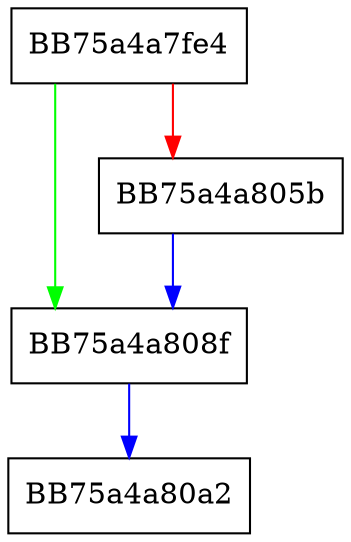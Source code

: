 digraph CopyTargetList {
  node [shape="box"];
  graph [splines=ortho];
  BB75a4a7fe4 -> BB75a4a808f [color="green"];
  BB75a4a7fe4 -> BB75a4a805b [color="red"];
  BB75a4a805b -> BB75a4a808f [color="blue"];
  BB75a4a808f -> BB75a4a80a2 [color="blue"];
}
